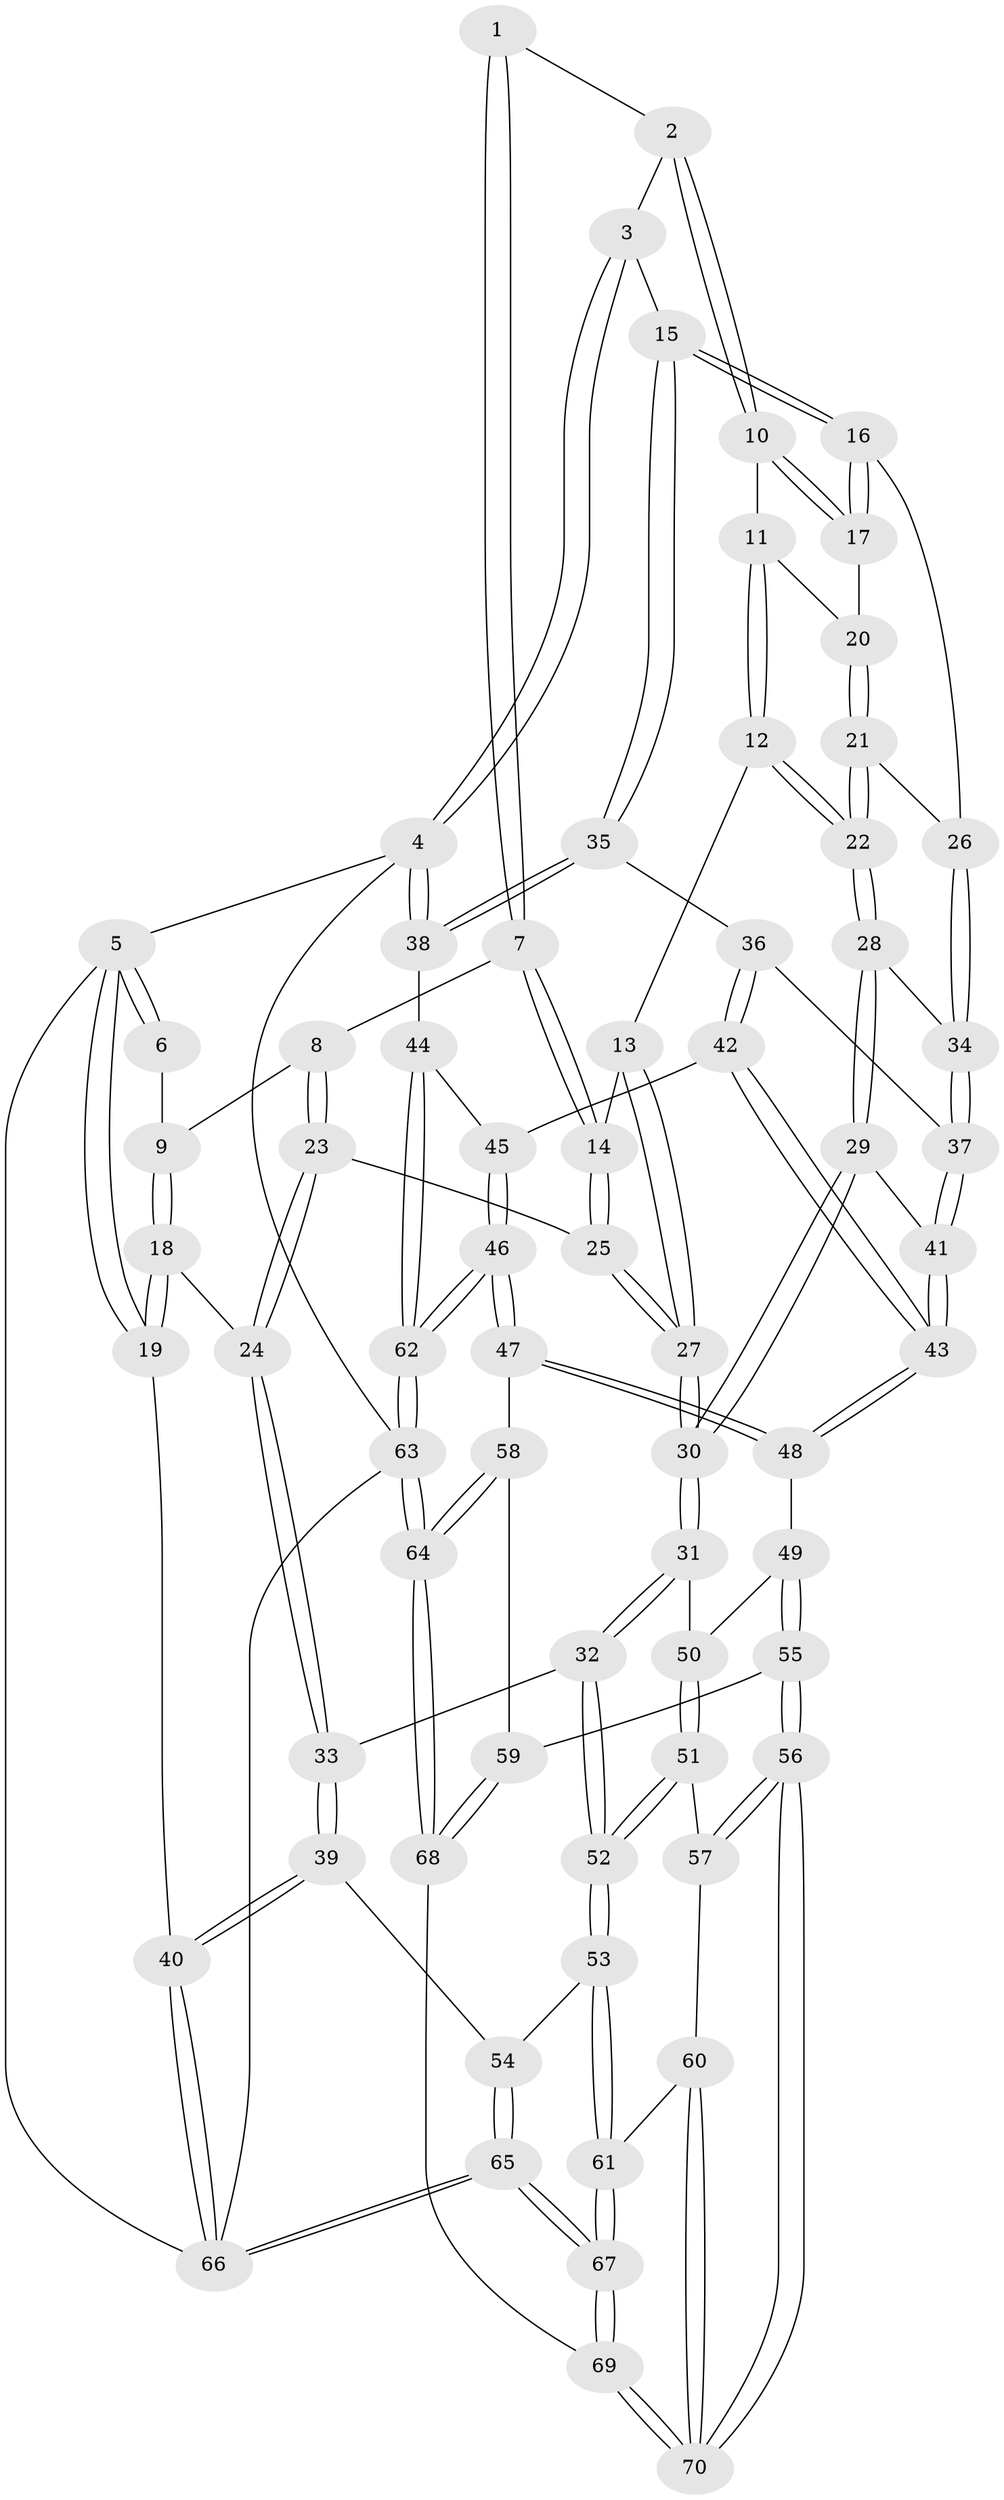 // Generated by graph-tools (version 1.1) at 2025/01/03/09/25 05:01:27]
// undirected, 70 vertices, 172 edges
graph export_dot {
graph [start="1"]
  node [color=gray90,style=filled];
  1 [pos="+0.38646285040114337+0"];
  2 [pos="+0.6042013710076787+0"];
  3 [pos="+1+0"];
  4 [pos="+1+0"];
  5 [pos="+0+0"];
  6 [pos="+0.12837836452501772+0"];
  7 [pos="+0.34462001635672945+0.13872633952755883"];
  8 [pos="+0.20731306521696855+0.1263311548636519"];
  9 [pos="+0.15124890043115552+0.0880935551409704"];
  10 [pos="+0.6052038286929051+0"];
  11 [pos="+0.5302335199983839+0.1201555758377264"];
  12 [pos="+0.476205824318309+0.20262361446767346"];
  13 [pos="+0.42050447411955727+0.20356358808080616"];
  14 [pos="+0.3767681241250161+0.17700609655661428"];
  15 [pos="+0.8290708125274296+0.22661809180037895"];
  16 [pos="+0.798845055064896+0.2203850663436318"];
  17 [pos="+0.7371501627271203+0.16228354561237596"];
  18 [pos="+0+0.24297126016487045"];
  19 [pos="+0+0.23379166095456297"];
  20 [pos="+0.6421090373375553+0.18111986151473833"];
  21 [pos="+0.5849411066506309+0.2591783015153737"];
  22 [pos="+0.5367065492778813+0.27411017472446847"];
  23 [pos="+0.21222281903208184+0.2581781775314661"];
  24 [pos="+0.04305051436745087+0.2912166790703057"];
  25 [pos="+0.2392167951850887+0.2807352782743707"];
  26 [pos="+0.7437241368321624+0.24916835988057956"];
  27 [pos="+0.2953623757332236+0.4796749495226665"];
  28 [pos="+0.5516797974336887+0.36291474995339895"];
  29 [pos="+0.37680082100419177+0.5150910368478505"];
  30 [pos="+0.2913404326190239+0.5259626435242518"];
  31 [pos="+0.27126395755725513+0.542941136372056"];
  32 [pos="+0.25885953012427687+0.5487546248668302"];
  33 [pos="+0.20919552689502888+0.5462319441330928"];
  34 [pos="+0.6288326244041899+0.4010846535236321"];
  35 [pos="+0.9485081785565694+0.3518769590542523"];
  36 [pos="+0.7364018493778334+0.4769888620658782"];
  37 [pos="+0.6805878675000291+0.4664920359151347"];
  38 [pos="+1+0.4022047706177224"];
  39 [pos="+0.012738686090433844+0.6283496536583184"];
  40 [pos="+0+0.6505252865579577"];
  41 [pos="+0.5621707673736401+0.5920112886281691"];
  42 [pos="+0.7585768298176134+0.581506006617228"];
  43 [pos="+0.5968503777915668+0.6696512645806464"];
  44 [pos="+1+0.6225693284055316"];
  45 [pos="+0.765309132396794+0.5901858192441699"];
  46 [pos="+0.7798773107687338+0.7928482146437215"];
  47 [pos="+0.7603695308812446+0.7891934770354532"];
  48 [pos="+0.6017562679883953+0.7178280098179768"];
  49 [pos="+0.5586458559146109+0.7529833423634581"];
  50 [pos="+0.4468652621855797+0.7292741628991578"];
  51 [pos="+0.4024710050207899+0.8150593163951341"];
  52 [pos="+0.2721570097273637+0.776940783797887"];
  53 [pos="+0.2696761061246166+0.7833886508621856"];
  54 [pos="+0.13250448484539276+0.8581787136622898"];
  55 [pos="+0.5256536184305343+0.8646601369047241"];
  56 [pos="+0.4820805860261456+0.8904258217424686"];
  57 [pos="+0.4099199429628338+0.8272805352360478"];
  58 [pos="+0.6219346950307592+0.8880040917536741"];
  59 [pos="+0.5537968517180799+0.8817654208205511"];
  60 [pos="+0.3275140015506262+0.9102999544308994"];
  61 [pos="+0.29833804227919725+0.9158310841096022"];
  62 [pos="+1+1"];
  63 [pos="+1+1"];
  64 [pos="+0.8444812574973107+1"];
  65 [pos="+0+1"];
  66 [pos="+0+1"];
  67 [pos="+0.1678845159798864+1"];
  68 [pos="+0.7144946678714429+1"];
  69 [pos="+0.45524832239422836+1"];
  70 [pos="+0.46762247869915385+0.9197107827665547"];
  1 -- 2;
  1 -- 7;
  1 -- 7;
  2 -- 3;
  2 -- 10;
  2 -- 10;
  3 -- 4;
  3 -- 4;
  3 -- 15;
  4 -- 5;
  4 -- 38;
  4 -- 38;
  4 -- 63;
  5 -- 6;
  5 -- 6;
  5 -- 19;
  5 -- 19;
  5 -- 66;
  6 -- 9;
  7 -- 8;
  7 -- 14;
  7 -- 14;
  8 -- 9;
  8 -- 23;
  8 -- 23;
  9 -- 18;
  9 -- 18;
  10 -- 11;
  10 -- 17;
  10 -- 17;
  11 -- 12;
  11 -- 12;
  11 -- 20;
  12 -- 13;
  12 -- 22;
  12 -- 22;
  13 -- 14;
  13 -- 27;
  13 -- 27;
  14 -- 25;
  14 -- 25;
  15 -- 16;
  15 -- 16;
  15 -- 35;
  15 -- 35;
  16 -- 17;
  16 -- 17;
  16 -- 26;
  17 -- 20;
  18 -- 19;
  18 -- 19;
  18 -- 24;
  19 -- 40;
  20 -- 21;
  20 -- 21;
  21 -- 22;
  21 -- 22;
  21 -- 26;
  22 -- 28;
  22 -- 28;
  23 -- 24;
  23 -- 24;
  23 -- 25;
  24 -- 33;
  24 -- 33;
  25 -- 27;
  25 -- 27;
  26 -- 34;
  26 -- 34;
  27 -- 30;
  27 -- 30;
  28 -- 29;
  28 -- 29;
  28 -- 34;
  29 -- 30;
  29 -- 30;
  29 -- 41;
  30 -- 31;
  30 -- 31;
  31 -- 32;
  31 -- 32;
  31 -- 50;
  32 -- 33;
  32 -- 52;
  32 -- 52;
  33 -- 39;
  33 -- 39;
  34 -- 37;
  34 -- 37;
  35 -- 36;
  35 -- 38;
  35 -- 38;
  36 -- 37;
  36 -- 42;
  36 -- 42;
  37 -- 41;
  37 -- 41;
  38 -- 44;
  39 -- 40;
  39 -- 40;
  39 -- 54;
  40 -- 66;
  40 -- 66;
  41 -- 43;
  41 -- 43;
  42 -- 43;
  42 -- 43;
  42 -- 45;
  43 -- 48;
  43 -- 48;
  44 -- 45;
  44 -- 62;
  44 -- 62;
  45 -- 46;
  45 -- 46;
  46 -- 47;
  46 -- 47;
  46 -- 62;
  46 -- 62;
  47 -- 48;
  47 -- 48;
  47 -- 58;
  48 -- 49;
  49 -- 50;
  49 -- 55;
  49 -- 55;
  50 -- 51;
  50 -- 51;
  51 -- 52;
  51 -- 52;
  51 -- 57;
  52 -- 53;
  52 -- 53;
  53 -- 54;
  53 -- 61;
  53 -- 61;
  54 -- 65;
  54 -- 65;
  55 -- 56;
  55 -- 56;
  55 -- 59;
  56 -- 57;
  56 -- 57;
  56 -- 70;
  56 -- 70;
  57 -- 60;
  58 -- 59;
  58 -- 64;
  58 -- 64;
  59 -- 68;
  59 -- 68;
  60 -- 61;
  60 -- 70;
  60 -- 70;
  61 -- 67;
  61 -- 67;
  62 -- 63;
  62 -- 63;
  63 -- 64;
  63 -- 64;
  63 -- 66;
  64 -- 68;
  64 -- 68;
  65 -- 66;
  65 -- 66;
  65 -- 67;
  65 -- 67;
  67 -- 69;
  67 -- 69;
  68 -- 69;
  69 -- 70;
  69 -- 70;
}
